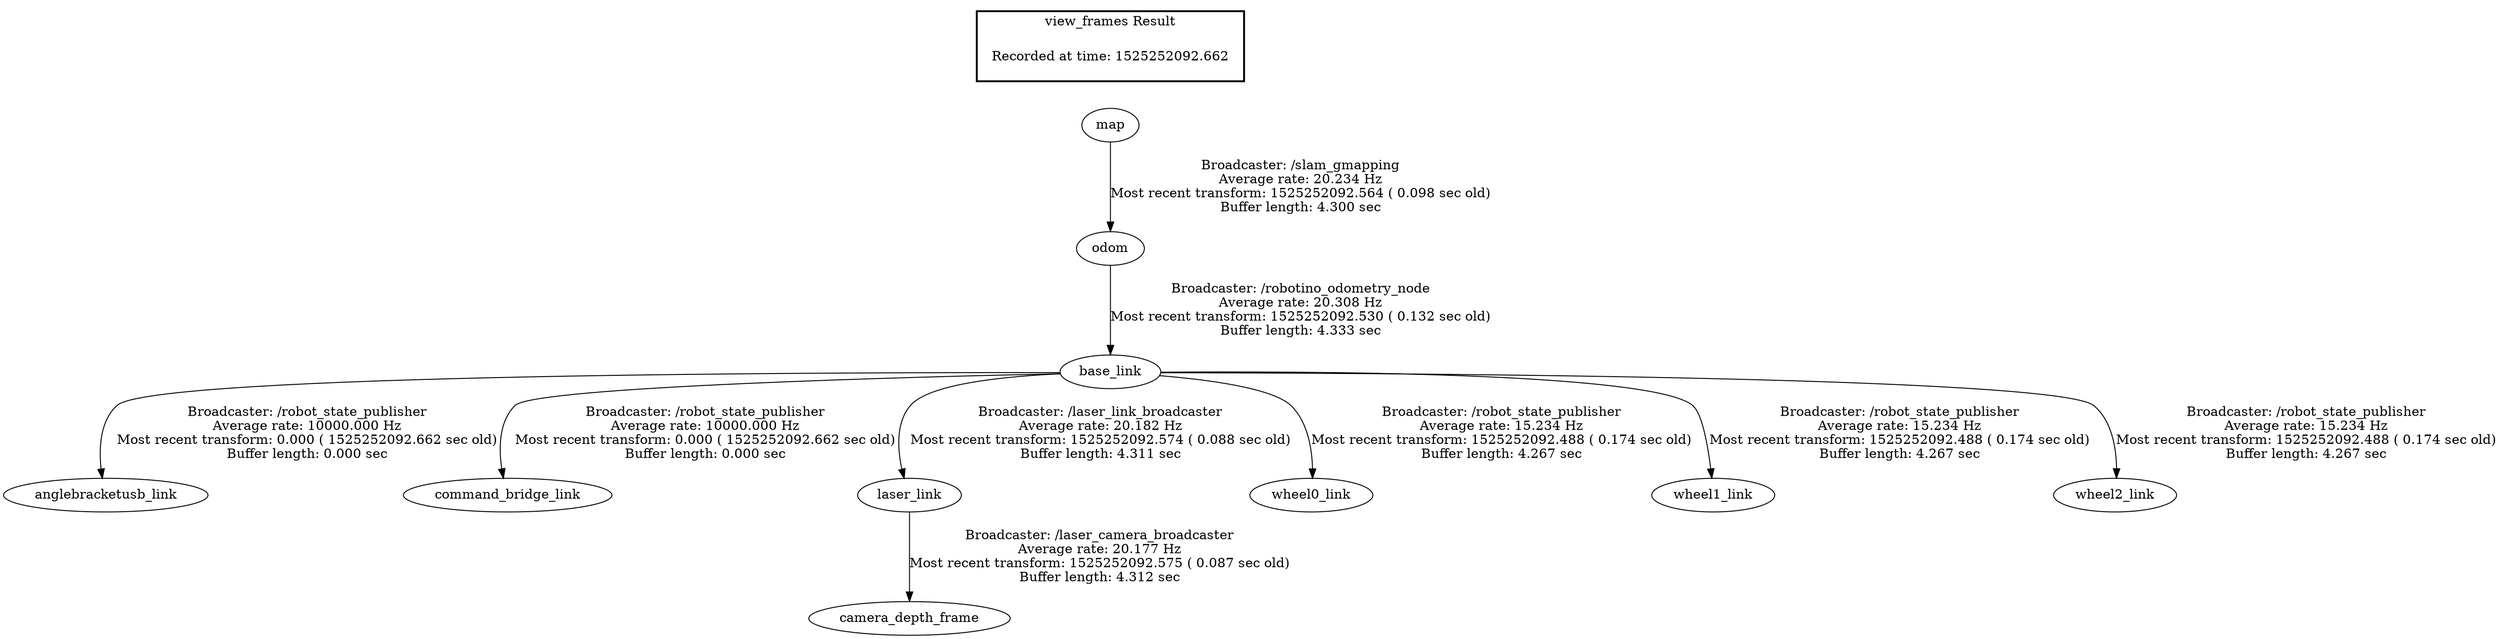 digraph G {
"base_link" -> "anglebracketusb_link"[label="Broadcaster: /robot_state_publisher\nAverage rate: 10000.000 Hz\nMost recent transform: 0.000 ( 1525252092.662 sec old)\nBuffer length: 0.000 sec\n"];
"odom" -> "base_link"[label="Broadcaster: /robotino_odometry_node\nAverage rate: 20.308 Hz\nMost recent transform: 1525252092.530 ( 0.132 sec old)\nBuffer length: 4.333 sec\n"];
"base_link" -> "command_bridge_link"[label="Broadcaster: /robot_state_publisher\nAverage rate: 10000.000 Hz\nMost recent transform: 0.000 ( 1525252092.662 sec old)\nBuffer length: 0.000 sec\n"];
"map" -> "odom"[label="Broadcaster: /slam_gmapping\nAverage rate: 20.234 Hz\nMost recent transform: 1525252092.564 ( 0.098 sec old)\nBuffer length: 4.300 sec\n"];
"base_link" -> "laser_link"[label="Broadcaster: /laser_link_broadcaster\nAverage rate: 20.182 Hz\nMost recent transform: 1525252092.574 ( 0.088 sec old)\nBuffer length: 4.311 sec\n"];
"laser_link" -> "camera_depth_frame"[label="Broadcaster: /laser_camera_broadcaster\nAverage rate: 20.177 Hz\nMost recent transform: 1525252092.575 ( 0.087 sec old)\nBuffer length: 4.312 sec\n"];
"base_link" -> "wheel0_link"[label="Broadcaster: /robot_state_publisher\nAverage rate: 15.234 Hz\nMost recent transform: 1525252092.488 ( 0.174 sec old)\nBuffer length: 4.267 sec\n"];
"base_link" -> "wheel1_link"[label="Broadcaster: /robot_state_publisher\nAverage rate: 15.234 Hz\nMost recent transform: 1525252092.488 ( 0.174 sec old)\nBuffer length: 4.267 sec\n"];
"base_link" -> "wheel2_link"[label="Broadcaster: /robot_state_publisher\nAverage rate: 15.234 Hz\nMost recent transform: 1525252092.488 ( 0.174 sec old)\nBuffer length: 4.267 sec\n"];
edge [style=invis];
 subgraph cluster_legend { style=bold; color=black; label ="view_frames Result";
"Recorded at time: 1525252092.662"[ shape=plaintext ] ;
 }->"map";
}